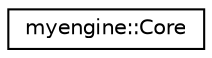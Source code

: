digraph "Graphical Class Hierarchy"
{
 // LATEX_PDF_SIZE
  edge [fontname="Helvetica",fontsize="10",labelfontname="Helvetica",labelfontsize="10"];
  node [fontname="Helvetica",fontsize="10",shape=record];
  rankdir="LR";
  Node0 [label="myengine::Core",height=0.2,width=0.4,color="black", fillcolor="white", style="filled",URL="$structmyengine_1_1_core.html",tooltip="This is the brief description."];
}
